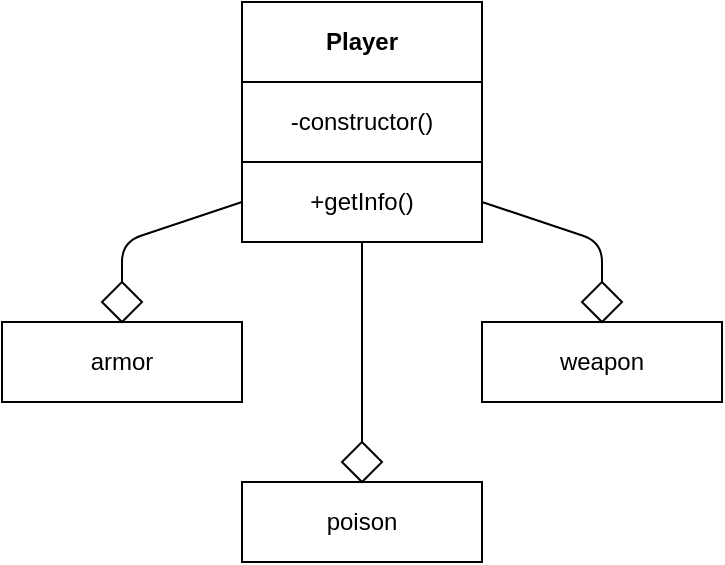 <mxfile>
    <diagram id="VSGfh35vVTFtm3KbJ6EH" name="Page-1">
        <mxGraphModel dx="250" dy="235" grid="1" gridSize="10" guides="1" tooltips="1" connect="1" arrows="1" fold="1" page="1" pageScale="1" pageWidth="827" pageHeight="1169" math="0" shadow="0">
            <root>
                <mxCell id="0"/>
                <mxCell id="1" parent="0"/>
                <mxCell id="2" value="&lt;b&gt;Player&lt;/b&gt;" style="rounded=0;whiteSpace=wrap;html=1;" parent="1" vertex="1">
                    <mxGeometry x="320" y="160" width="120" height="40" as="geometry"/>
                </mxCell>
                <mxCell id="3" value="+getInfo()" style="rounded=0;whiteSpace=wrap;html=1;" parent="1" vertex="1">
                    <mxGeometry x="320" y="240" width="120" height="40" as="geometry"/>
                </mxCell>
                <mxCell id="4" value="armor" style="rounded=0;whiteSpace=wrap;html=1;" parent="1" vertex="1">
                    <mxGeometry x="200" y="320" width="120" height="40" as="geometry"/>
                </mxCell>
                <mxCell id="5" value="weapon" style="rounded=0;whiteSpace=wrap;html=1;" parent="1" vertex="1">
                    <mxGeometry x="440" y="320" width="120" height="40" as="geometry"/>
                </mxCell>
                <mxCell id="6" value="-constructor()" style="rounded=0;whiteSpace=wrap;html=1;" vertex="1" parent="1">
                    <mxGeometry x="320" y="200" width="120" height="40" as="geometry"/>
                </mxCell>
                <mxCell id="7" value="" style="rhombus;whiteSpace=wrap;html=1;" vertex="1" parent="1">
                    <mxGeometry x="490" y="300" width="20" height="20" as="geometry"/>
                </mxCell>
                <mxCell id="8" value="" style="rhombus;whiteSpace=wrap;html=1;" vertex="1" parent="1">
                    <mxGeometry x="250" y="300" width="20" height="20" as="geometry"/>
                </mxCell>
                <mxCell id="9" value="" style="endArrow=none;html=1;exitX=0.5;exitY=0;exitDx=0;exitDy=0;" edge="1" parent="1" source="8">
                    <mxGeometry width="50" height="50" relative="1" as="geometry">
                        <mxPoint x="330" y="330" as="sourcePoint"/>
                        <mxPoint x="320" y="260" as="targetPoint"/>
                        <Array as="points">
                            <mxPoint x="260" y="280"/>
                        </Array>
                    </mxGeometry>
                </mxCell>
                <mxCell id="10" value="" style="endArrow=none;html=1;entryX=1;entryY=0.5;entryDx=0;entryDy=0;" edge="1" parent="1" target="3">
                    <mxGeometry width="50" height="50" relative="1" as="geometry">
                        <mxPoint x="500" y="300" as="sourcePoint"/>
                        <mxPoint x="490" y="200" as="targetPoint"/>
                        <Array as="points">
                            <mxPoint x="500" y="280"/>
                        </Array>
                    </mxGeometry>
                </mxCell>
                <mxCell id="11" value="poison" style="rounded=0;whiteSpace=wrap;html=1;" vertex="1" parent="1">
                    <mxGeometry x="320" y="400" width="120" height="40" as="geometry"/>
                </mxCell>
                <mxCell id="12" value="" style="rhombus;whiteSpace=wrap;html=1;" vertex="1" parent="1">
                    <mxGeometry x="370" y="380" width="20" height="20" as="geometry"/>
                </mxCell>
                <mxCell id="13" value="" style="endArrow=none;html=1;entryX=0.5;entryY=1;entryDx=0;entryDy=0;" edge="1" parent="1" target="3">
                    <mxGeometry width="50" height="50" relative="1" as="geometry">
                        <mxPoint x="380" y="380" as="sourcePoint"/>
                        <mxPoint x="430" y="330" as="targetPoint"/>
                    </mxGeometry>
                </mxCell>
            </root>
        </mxGraphModel>
    </diagram>
</mxfile>